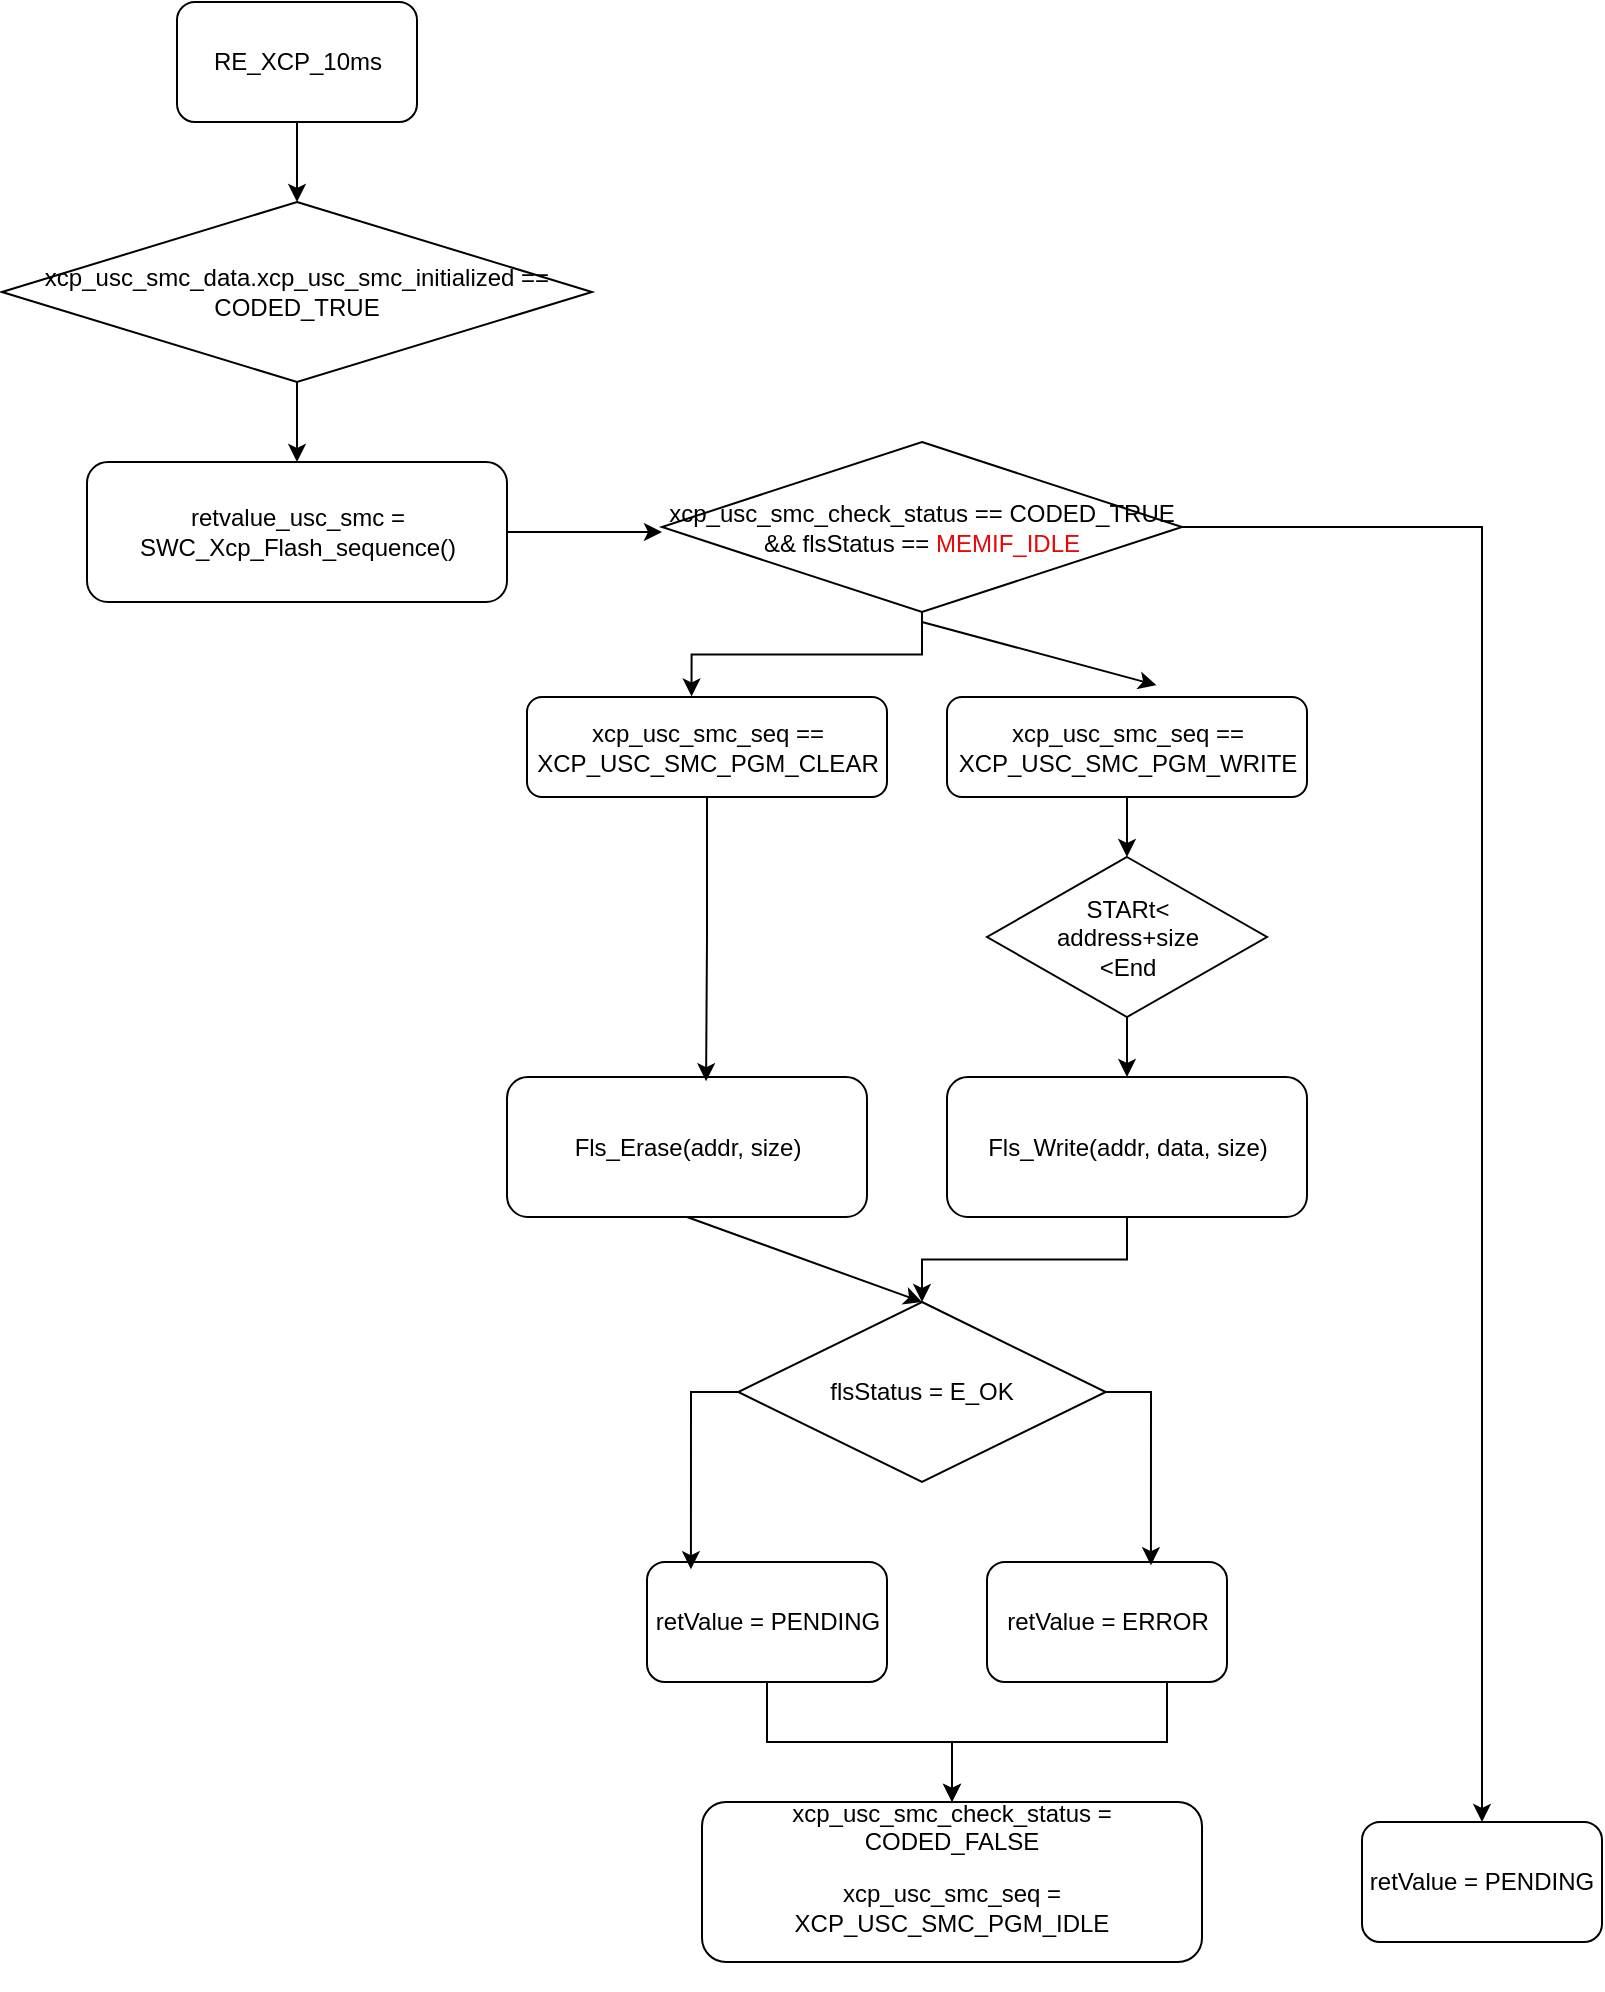 <mxfile version="28.1.0">
  <diagram name="Page-1" id="IvUOfNs0p1Amg6ZtGWH0">
    <mxGraphModel dx="1042" dy="631" grid="1" gridSize="10" guides="1" tooltips="1" connect="1" arrows="1" fold="1" page="1" pageScale="1" pageWidth="1100" pageHeight="1700" math="0" shadow="0">
      <root>
        <mxCell id="0" />
        <mxCell id="1" parent="0" />
        <mxCell id="79uC6VFvHPYnS4EcvJgh-1" value="RE_XCP_10ms" style="rounded=1;whiteSpace=wrap;html=1;" parent="1" vertex="1">
          <mxGeometry x="227.5" y="60" width="120" height="60" as="geometry" />
        </mxCell>
        <mxCell id="79uC6VFvHPYnS4EcvJgh-2" value="xcp_usc_smc_data.xcp_usc_smc_initialized == CODED_TRUE" style="rhombus;whiteSpace=wrap;html=1;" parent="1" vertex="1">
          <mxGeometry x="140" y="160" width="295" height="90" as="geometry" />
        </mxCell>
        <mxCell id="79uC6VFvHPYnS4EcvJgh-3" value="retvalue_usc_smc = SWC_Xcp_Flash_sequence()" style="rounded=1;whiteSpace=wrap;html=1;" parent="1" vertex="1">
          <mxGeometry x="182.5" y="290" width="210" height="70" as="geometry" />
        </mxCell>
        <mxCell id="Vwgb3IbxkBpbw0FyaQP4-4" style="edgeStyle=orthogonalEdgeStyle;rounded=0;orthogonalLoop=1;jettySize=auto;html=1;exitX=1;exitY=0.5;exitDx=0;exitDy=0;entryX=0.5;entryY=0;entryDx=0;entryDy=0;" edge="1" parent="1" source="79uC6VFvHPYnS4EcvJgh-4" target="79uC6VFvHPYnS4EcvJgh-15">
          <mxGeometry relative="1" as="geometry" />
        </mxCell>
        <mxCell id="79uC6VFvHPYnS4EcvJgh-4" value="xcp_usc_smc_check_status == CODED_TRUE&lt;div&gt;&amp;amp;&amp;amp;&amp;nbsp;&lt;span style=&quot;background-color: transparent; color: light-dark(rgb(0, 0, 0), rgb(255, 255, 255));&quot;&gt;flsStatus == &lt;/span&gt;&lt;span style=&quot;background-color: transparent;&quot;&gt;&lt;font style=&quot;color: light-dark(rgb(233, 7, 7), rgb(255, 255, 255));&quot;&gt;MEMIF_IDLE&lt;/font&gt;&lt;/span&gt;&lt;/div&gt;" style="rhombus;whiteSpace=wrap;html=1;" parent="1" vertex="1">
          <mxGeometry x="470" y="280" width="260" height="85" as="geometry" />
        </mxCell>
        <mxCell id="79uC6VFvHPYnS4EcvJgh-5" value="xcp_usc_smc_seq ==&lt;div&gt;XCP_USC_SMC_PGM_CLEAR&lt;/div&gt;" style="rounded=1;whiteSpace=wrap;html=1;" parent="1" vertex="1">
          <mxGeometry x="402.5" y="407.5" width="180" height="50" as="geometry" />
        </mxCell>
        <mxCell id="Vwgb3IbxkBpbw0FyaQP4-8" style="edgeStyle=orthogonalEdgeStyle;rounded=0;orthogonalLoop=1;jettySize=auto;html=1;exitX=0.5;exitY=1;exitDx=0;exitDy=0;entryX=0.5;entryY=0;entryDx=0;entryDy=0;" edge="1" parent="1" source="79uC6VFvHPYnS4EcvJgh-6" target="79uC6VFvHPYnS4EcvJgh-9">
          <mxGeometry relative="1" as="geometry" />
        </mxCell>
        <mxCell id="79uC6VFvHPYnS4EcvJgh-6" value="xcp_usc_smc_seq ==&lt;div&gt;XCP_USC_SMC_PGM_WRITE&lt;/div&gt;" style="rounded=1;whiteSpace=wrap;html=1;" parent="1" vertex="1">
          <mxGeometry x="612.5" y="407.5" width="180" height="50" as="geometry" />
        </mxCell>
        <mxCell id="79uC6VFvHPYnS4EcvJgh-7" value="Fls_Erase(addr, size)" style="rounded=1;whiteSpace=wrap;html=1;" parent="1" vertex="1">
          <mxGeometry x="392.5" y="597.5" width="180" height="70" as="geometry" />
        </mxCell>
        <mxCell id="Vwgb3IbxkBpbw0FyaQP4-11" style="edgeStyle=orthogonalEdgeStyle;rounded=0;orthogonalLoop=1;jettySize=auto;html=1;exitX=0.5;exitY=1;exitDx=0;exitDy=0;entryX=0.5;entryY=0;entryDx=0;entryDy=0;" edge="1" parent="1" source="79uC6VFvHPYnS4EcvJgh-8" target="79uC6VFvHPYnS4EcvJgh-11">
          <mxGeometry relative="1" as="geometry" />
        </mxCell>
        <mxCell id="79uC6VFvHPYnS4EcvJgh-8" value="Fls_Write(addr, data, size)" style="rounded=1;whiteSpace=wrap;html=1;" parent="1" vertex="1">
          <mxGeometry x="612.5" y="597.5" width="180" height="70" as="geometry" />
        </mxCell>
        <mxCell id="Vwgb3IbxkBpbw0FyaQP4-9" style="edgeStyle=orthogonalEdgeStyle;rounded=0;orthogonalLoop=1;jettySize=auto;html=1;exitX=0.5;exitY=1;exitDx=0;exitDy=0;entryX=0.5;entryY=0;entryDx=0;entryDy=0;" edge="1" parent="1" source="79uC6VFvHPYnS4EcvJgh-9" target="79uC6VFvHPYnS4EcvJgh-8">
          <mxGeometry relative="1" as="geometry" />
        </mxCell>
        <mxCell id="79uC6VFvHPYnS4EcvJgh-9" value="&lt;div&gt;STARt&amp;lt;&lt;/div&gt;address+size&lt;div&gt;&amp;lt;End&lt;/div&gt;" style="rhombus;whiteSpace=wrap;html=1;" parent="1" vertex="1">
          <mxGeometry x="632.5" y="487.5" width="140" height="80" as="geometry" />
        </mxCell>
        <mxCell id="79uC6VFvHPYnS4EcvJgh-11" value="flsStatus = E_OK" style="rhombus;whiteSpace=wrap;html=1;" parent="1" vertex="1">
          <mxGeometry x="508.13" y="710" width="183.75" height="90" as="geometry" />
        </mxCell>
        <mxCell id="Vwgb3IbxkBpbw0FyaQP4-14" style="edgeStyle=orthogonalEdgeStyle;rounded=0;orthogonalLoop=1;jettySize=auto;html=1;exitX=0.5;exitY=1;exitDx=0;exitDy=0;entryX=0.5;entryY=0;entryDx=0;entryDy=0;" edge="1" parent="1" source="79uC6VFvHPYnS4EcvJgh-12" target="79uC6VFvHPYnS4EcvJgh-14">
          <mxGeometry relative="1" as="geometry" />
        </mxCell>
        <mxCell id="79uC6VFvHPYnS4EcvJgh-12" value="retValue = PENDING" style="rounded=1;whiteSpace=wrap;html=1;" parent="1" vertex="1">
          <mxGeometry x="462.5" y="840" width="120" height="60" as="geometry" />
        </mxCell>
        <mxCell id="Vwgb3IbxkBpbw0FyaQP4-16" style="edgeStyle=orthogonalEdgeStyle;rounded=0;orthogonalLoop=1;jettySize=auto;html=1;exitX=0.75;exitY=1;exitDx=0;exitDy=0;" edge="1" parent="1" source="79uC6VFvHPYnS4EcvJgh-13" target="79uC6VFvHPYnS4EcvJgh-14">
          <mxGeometry relative="1" as="geometry" />
        </mxCell>
        <mxCell id="79uC6VFvHPYnS4EcvJgh-13" value="retValue = ERROR" style="rounded=1;whiteSpace=wrap;html=1;" parent="1" vertex="1">
          <mxGeometry x="632.5" y="840" width="120" height="60" as="geometry" />
        </mxCell>
        <mxCell id="79uC6VFvHPYnS4EcvJgh-14" value="&lt;p&gt;xcp_usc_smc_check_status = CODED_FALSE&lt;/p&gt;&lt;p&gt;xcp_usc_smc_seq = XCP_USC_SMC_PGM_IDLE&lt;/p&gt;&lt;div&gt;&lt;br&gt;&lt;/div&gt;" style="rounded=1;whiteSpace=wrap;html=1;" parent="1" vertex="1">
          <mxGeometry x="490" y="960" width="250" height="80" as="geometry" />
        </mxCell>
        <mxCell id="79uC6VFvHPYnS4EcvJgh-15" value="retValue = PENDING" style="rounded=1;whiteSpace=wrap;html=1;" parent="1" vertex="1">
          <mxGeometry x="820" y="970" width="120" height="60" as="geometry" />
        </mxCell>
        <mxCell id="Vwgb3IbxkBpbw0FyaQP4-1" value="" style="endArrow=classic;html=1;rounded=0;exitX=0.5;exitY=1;exitDx=0;exitDy=0;entryX=0.5;entryY=0;entryDx=0;entryDy=0;" edge="1" parent="1" source="79uC6VFvHPYnS4EcvJgh-1" target="79uC6VFvHPYnS4EcvJgh-2">
          <mxGeometry width="50" height="50" relative="1" as="geometry">
            <mxPoint x="510" y="350" as="sourcePoint" />
            <mxPoint x="560" y="300" as="targetPoint" />
          </mxGeometry>
        </mxCell>
        <mxCell id="Vwgb3IbxkBpbw0FyaQP4-2" value="" style="endArrow=classic;html=1;rounded=0;exitX=0.5;exitY=1;exitDx=0;exitDy=0;entryX=0.5;entryY=0;entryDx=0;entryDy=0;" edge="1" parent="1" source="79uC6VFvHPYnS4EcvJgh-2" target="79uC6VFvHPYnS4EcvJgh-3">
          <mxGeometry width="50" height="50" relative="1" as="geometry">
            <mxPoint x="510" y="350" as="sourcePoint" />
            <mxPoint x="560" y="300" as="targetPoint" />
          </mxGeometry>
        </mxCell>
        <mxCell id="Vwgb3IbxkBpbw0FyaQP4-3" value="" style="endArrow=classic;html=1;rounded=0;exitX=1;exitY=0.5;exitDx=0;exitDy=0;" edge="1" parent="1" source="79uC6VFvHPYnS4EcvJgh-3">
          <mxGeometry width="50" height="50" relative="1" as="geometry">
            <mxPoint x="510" y="350" as="sourcePoint" />
            <mxPoint x="470" y="325" as="targetPoint" />
          </mxGeometry>
        </mxCell>
        <mxCell id="Vwgb3IbxkBpbw0FyaQP4-5" style="edgeStyle=orthogonalEdgeStyle;rounded=0;orthogonalLoop=1;jettySize=auto;html=1;exitX=0.5;exitY=1;exitDx=0;exitDy=0;entryX=0.457;entryY=-0.006;entryDx=0;entryDy=0;entryPerimeter=0;" edge="1" parent="1" source="79uC6VFvHPYnS4EcvJgh-4" target="79uC6VFvHPYnS4EcvJgh-5">
          <mxGeometry relative="1" as="geometry" />
        </mxCell>
        <mxCell id="Vwgb3IbxkBpbw0FyaQP4-7" value="" style="endArrow=classic;html=1;rounded=0;entryX=0.582;entryY=-0.118;entryDx=0;entryDy=0;entryPerimeter=0;" edge="1" parent="1" target="79uC6VFvHPYnS4EcvJgh-6">
          <mxGeometry width="50" height="50" relative="1" as="geometry">
            <mxPoint x="600" y="370" as="sourcePoint" />
            <mxPoint x="717.5" y="357.5" as="targetPoint" />
          </mxGeometry>
        </mxCell>
        <mxCell id="Vwgb3IbxkBpbw0FyaQP4-10" style="edgeStyle=orthogonalEdgeStyle;rounded=0;orthogonalLoop=1;jettySize=auto;html=1;exitX=0.5;exitY=1;exitDx=0;exitDy=0;entryX=0.553;entryY=0.03;entryDx=0;entryDy=0;entryPerimeter=0;" edge="1" parent="1" source="79uC6VFvHPYnS4EcvJgh-5" target="79uC6VFvHPYnS4EcvJgh-7">
          <mxGeometry relative="1" as="geometry">
            <mxPoint x="493" y="590" as="targetPoint" />
          </mxGeometry>
        </mxCell>
        <mxCell id="Vwgb3IbxkBpbw0FyaQP4-12" value="" style="endArrow=classic;html=1;rounded=0;exitX=0.5;exitY=1;exitDx=0;exitDy=0;entryX=0.5;entryY=0;entryDx=0;entryDy=0;" edge="1" parent="1" source="79uC6VFvHPYnS4EcvJgh-7" target="79uC6VFvHPYnS4EcvJgh-11">
          <mxGeometry width="50" height="50" relative="1" as="geometry">
            <mxPoint x="510" y="640" as="sourcePoint" />
            <mxPoint x="560" y="590" as="targetPoint" />
          </mxGeometry>
        </mxCell>
        <mxCell id="Vwgb3IbxkBpbw0FyaQP4-13" style="edgeStyle=orthogonalEdgeStyle;rounded=0;orthogonalLoop=1;jettySize=auto;html=1;exitX=0;exitY=0.5;exitDx=0;exitDy=0;entryX=0.183;entryY=0.06;entryDx=0;entryDy=0;entryPerimeter=0;" edge="1" parent="1" source="79uC6VFvHPYnS4EcvJgh-11" target="79uC6VFvHPYnS4EcvJgh-12">
          <mxGeometry relative="1" as="geometry" />
        </mxCell>
        <mxCell id="Vwgb3IbxkBpbw0FyaQP4-15" style="edgeStyle=orthogonalEdgeStyle;rounded=0;orthogonalLoop=1;jettySize=auto;html=1;exitX=1;exitY=0.5;exitDx=0;exitDy=0;entryX=0.683;entryY=0.027;entryDx=0;entryDy=0;entryPerimeter=0;" edge="1" parent="1" source="79uC6VFvHPYnS4EcvJgh-11" target="79uC6VFvHPYnS4EcvJgh-13">
          <mxGeometry relative="1" as="geometry" />
        </mxCell>
      </root>
    </mxGraphModel>
  </diagram>
</mxfile>
